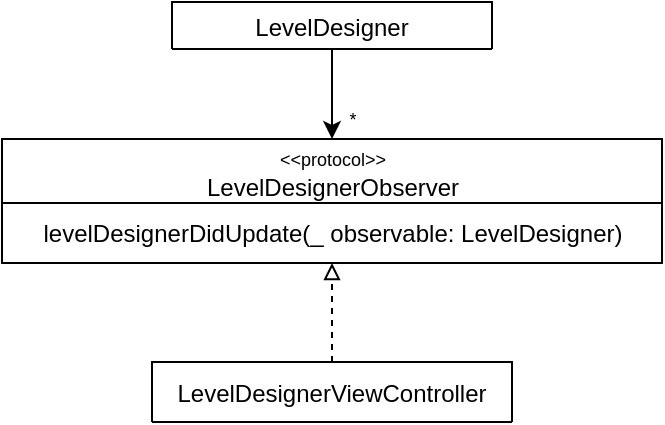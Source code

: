 <mxfile version="20.8.10" type="device"><diagram id="C5RBs43oDa-KdzZeNtuy" name="Page-1"><mxGraphModel dx="1010" dy="1129" grid="1" gridSize="10" guides="1" tooltips="1" connect="1" arrows="1" fold="1" page="1" pageScale="1" pageWidth="827" pageHeight="1169" background="#FFFFFF" math="0" shadow="0"><root><mxCell id="WIyWlLk6GJQsqaUBKTNV-0"/><mxCell id="WIyWlLk6GJQsqaUBKTNV-1" parent="WIyWlLk6GJQsqaUBKTNV-0"/><mxCell id="jS21VmRBYEBNAtT8kXYL-46" style="edgeStyle=orthogonalEdgeStyle;rounded=0;orthogonalLoop=1;jettySize=auto;html=1;strokeColor=default;fontSize=9;endArrow=classic;endFill=1;" parent="WIyWlLk6GJQsqaUBKTNV-1" source="zkfFHV4jXpPFQw0GAbJ--0" target="jS21VmRBYEBNAtT8kXYL-41" edge="1"><mxGeometry relative="1" as="geometry"><Array as="points"><mxPoint x="435" y="190"/><mxPoint x="435" y="190"/></Array></mxGeometry></mxCell><mxCell id="zkfFHV4jXpPFQw0GAbJ--0" value="LevelDesigner" style="swimlane;fontStyle=0;align=center;verticalAlign=middle;childLayout=stackLayout;horizontal=1;startSize=47;horizontalStack=0;resizeParent=1;resizeLast=0;collapsible=1;marginBottom=0;rounded=0;shadow=0;strokeWidth=1;" parent="WIyWlLk6GJQsqaUBKTNV-1" vertex="1"><mxGeometry x="355" y="150" width="160" height="23.5" as="geometry"><mxRectangle x="230" y="140" width="160" height="26" as="alternateBounds"/></mxGeometry></mxCell><mxCell id="jS21VmRBYEBNAtT8kXYL-50" style="edgeStyle=orthogonalEdgeStyle;rounded=0;orthogonalLoop=1;jettySize=auto;html=1;entryX=0.5;entryY=1;entryDx=0;entryDy=0;strokeColor=default;fontSize=9;endArrow=block;endFill=0;dashed=1;" parent="WIyWlLk6GJQsqaUBKTNV-1" source="zkfFHV4jXpPFQw0GAbJ--17" target="jS21VmRBYEBNAtT8kXYL-41" edge="1"><mxGeometry relative="1" as="geometry"/></mxCell><mxCell id="zkfFHV4jXpPFQw0GAbJ--17" value="LevelDesignerViewController" style="swimlane;fontStyle=0;align=center;verticalAlign=middle;childLayout=stackLayout;horizontal=1;startSize=34;horizontalStack=0;resizeParent=1;resizeLast=0;collapsible=1;marginBottom=0;rounded=0;shadow=0;strokeWidth=1;" parent="WIyWlLk6GJQsqaUBKTNV-1" vertex="1"><mxGeometry x="345" y="330" width="180" height="30" as="geometry"><mxRectangle x="550" y="140" width="160" height="26" as="alternateBounds"/></mxGeometry></mxCell><mxCell id="jS21VmRBYEBNAtT8kXYL-41" value="&lt;font style=&quot;font-size: 9px;&quot;&gt;&amp;lt;&amp;lt;protocol&amp;gt;&amp;gt;&lt;br&gt;&lt;/font&gt;LevelDesignerObserver" style="swimlane;fontStyle=0;align=center;verticalAlign=middle;childLayout=stackLayout;horizontal=1;startSize=32;horizontalStack=0;resizeParent=1;resizeLast=0;collapsible=1;marginBottom=0;rounded=0;shadow=0;strokeWidth=1;swimlaneLine=1;fontSize=12;html=1;" parent="WIyWlLk6GJQsqaUBKTNV-1" vertex="1"><mxGeometry x="270" y="218.5" width="330" height="62" as="geometry"><mxRectangle x="270" y="218.5" width="170" height="26" as="alternateBounds"/></mxGeometry></mxCell><mxCell id="jS21VmRBYEBNAtT8kXYL-42" value="levelDesignerDidUpdate(_ observable: LevelDesigner)" style="text;html=1;align=center;verticalAlign=middle;resizable=0;points=[];autosize=1;strokeColor=none;fillColor=none;" parent="jS21VmRBYEBNAtT8kXYL-41" vertex="1"><mxGeometry y="32" width="330" height="30" as="geometry"/></mxCell><mxCell id="jS21VmRBYEBNAtT8kXYL-53" value="*" style="text;html=1;align=center;verticalAlign=middle;resizable=0;points=[];autosize=1;strokeColor=none;fillColor=none;fontSize=9;" parent="WIyWlLk6GJQsqaUBKTNV-1" vertex="1"><mxGeometry x="430" y="198.5" width="30" height="20" as="geometry"/></mxCell></root></mxGraphModel></diagram></mxfile>